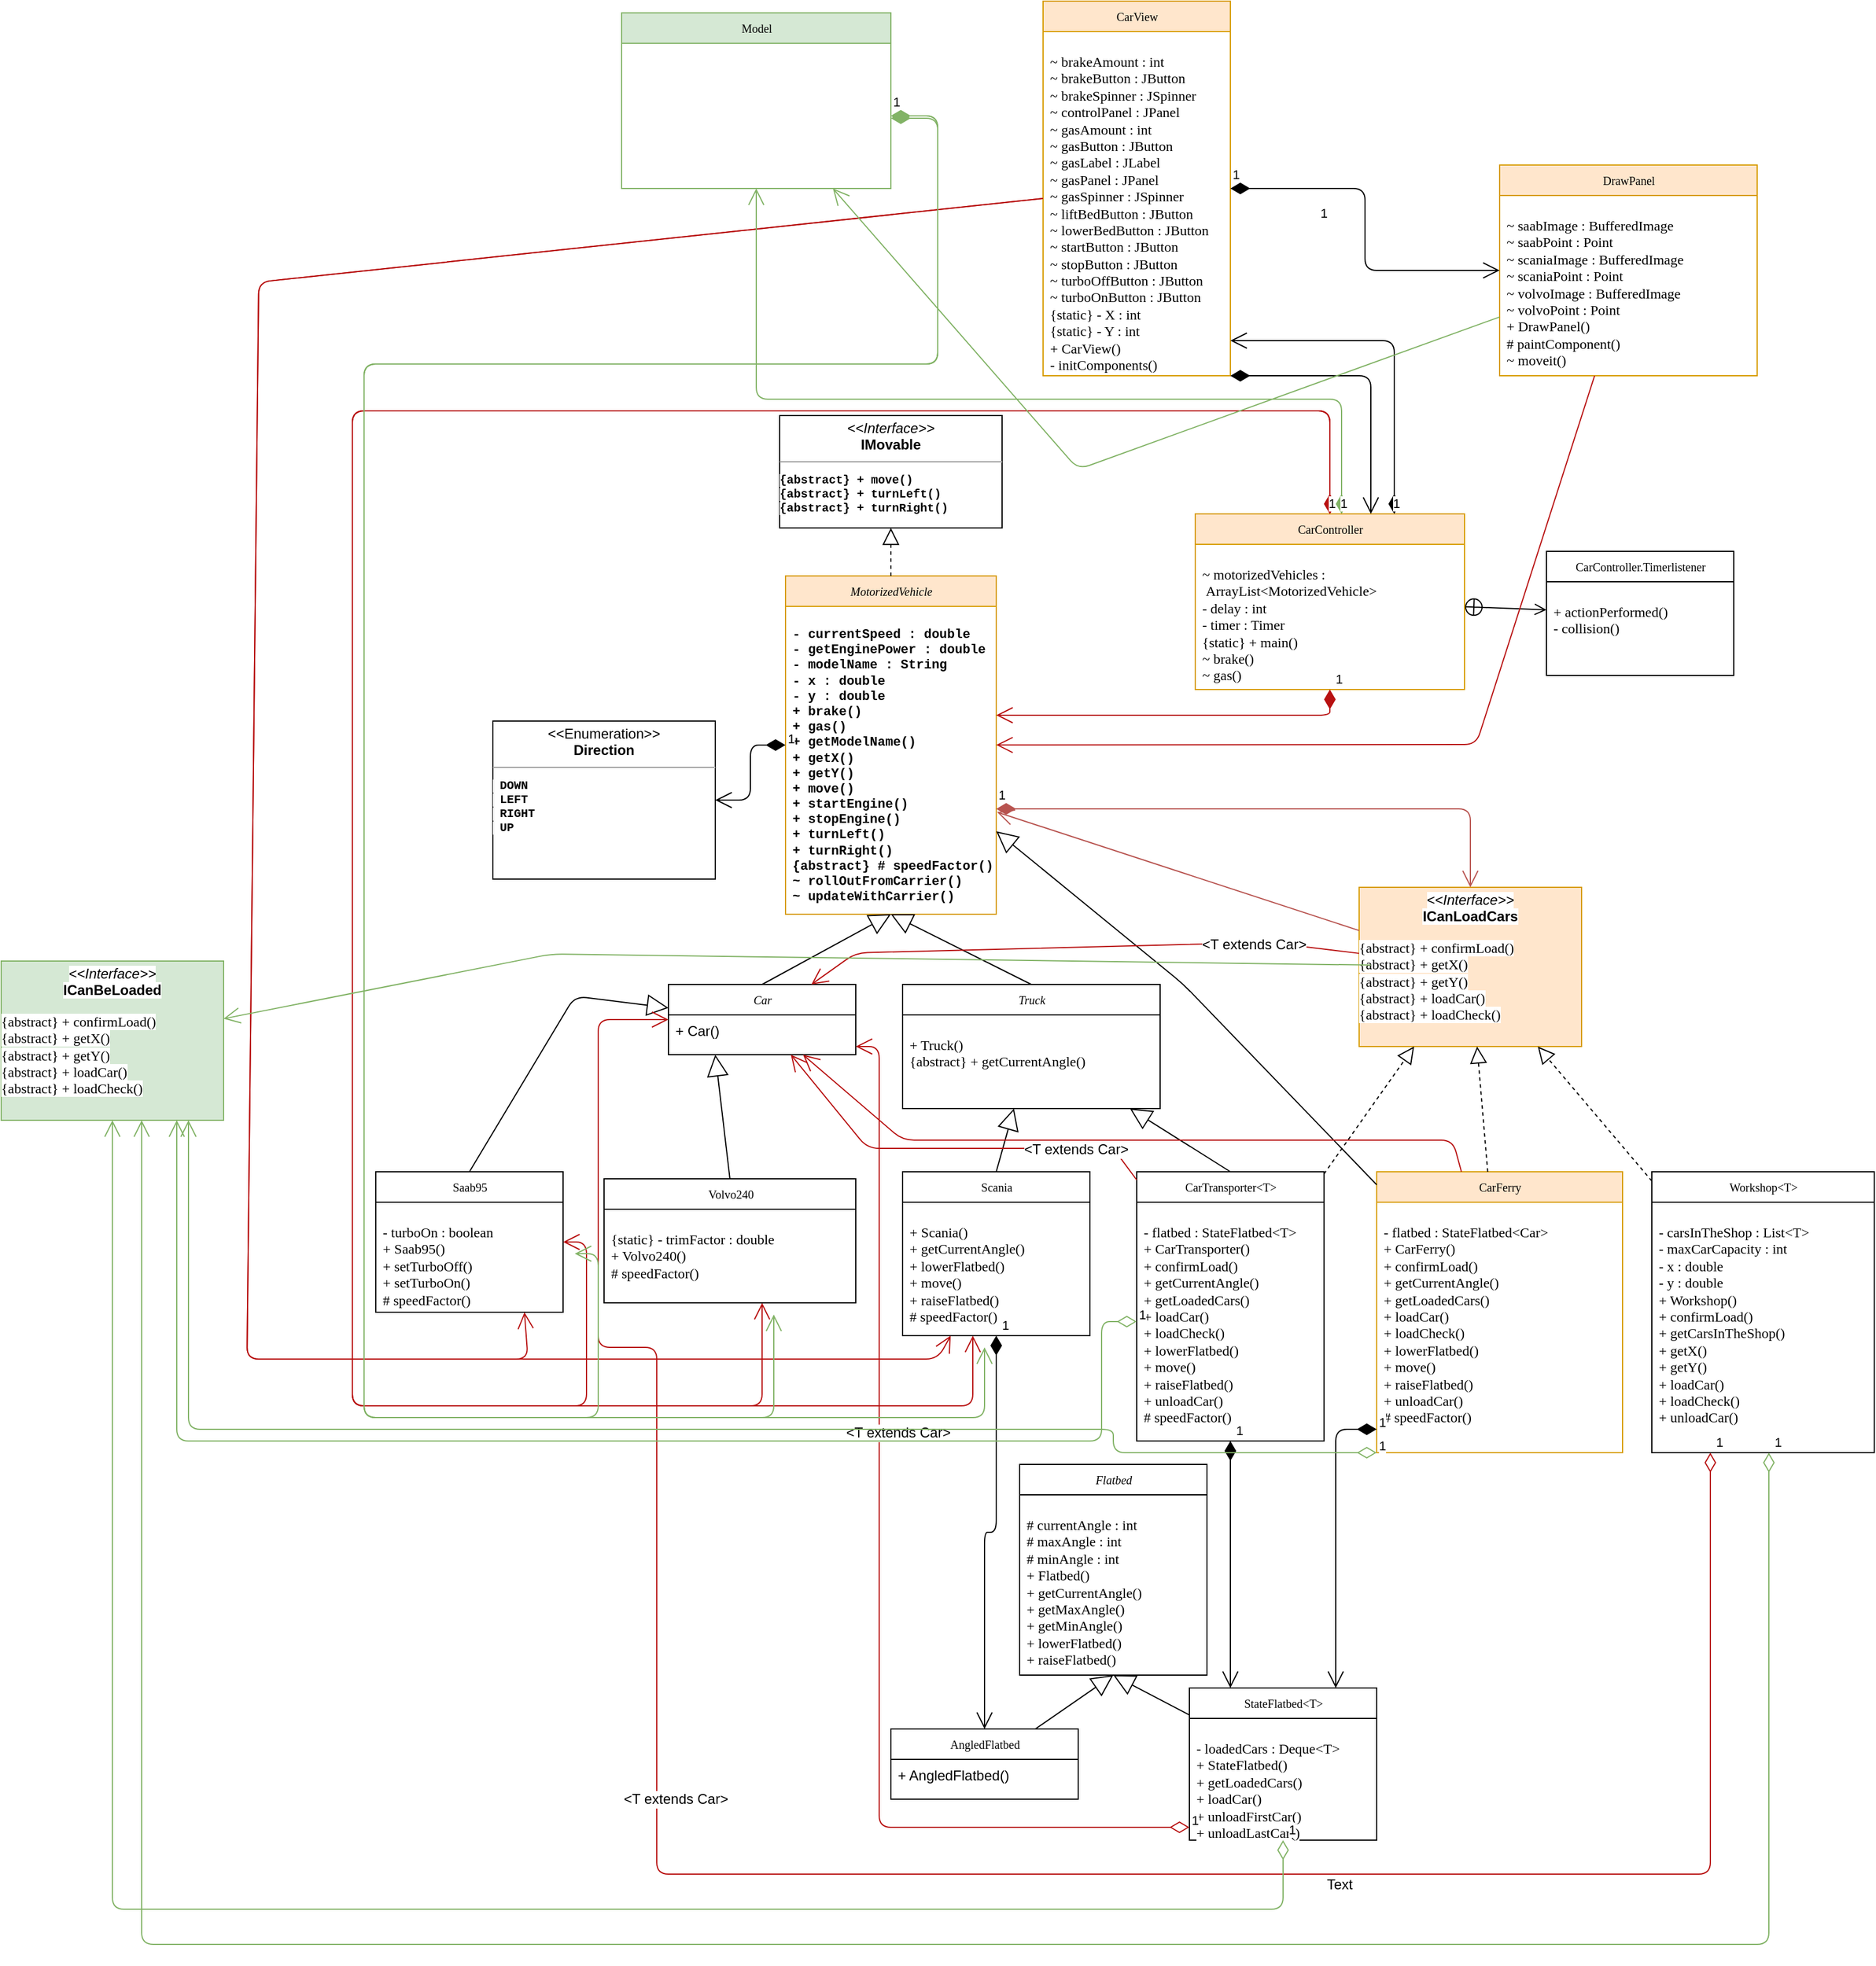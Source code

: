 <mxfile type="device" version="12.3.7" pages="1"><diagram id="c4acf3e9-155e-7222-9cf6-157b1a14988f" name="Page-1"><mxGraphModel grid="1" shadow="0" math="0" background="#ffffff" pageHeight="1100" pageWidth="850" pageScale="1" page="1" fold="1" arrows="1" connect="1" tooltips="1" guides="1" gridSize="10" dy="912" dx="3122"><root><mxCell id="0"/><mxCell id="1" parent="0"/><mxCell id="22l6sueiHiFFFNzTokqS-2" value="&lt;i&gt;MotorizedVehicle&lt;/i&gt;" parent="1" vertex="1" style="swimlane;html=1;fontStyle=0;childLayout=stackLayout;horizontal=1;startSize=26;fillColor=#ffe6cc;horizontalStack=0;resizeParent=1;resizeLast=0;collapsible=1;marginBottom=0;swimlaneFillColor=#ffffff;rounded=0;shadow=0;comic=0;labelBackgroundColor=none;strokeWidth=1;fontFamily=Verdana;fontSize=10;align=center;strokeColor=#d79b00;"><mxGeometry as="geometry" height="289" width="180" y="1101" x="-640"/></mxCell><mxCell id="22l6sueiHiFFFNzTokqS-3" value="&lt;pre style=&quot;font-family: &amp;quot;courier new&amp;quot;; font-size: 11px;&quot;&gt;&lt;b style=&quot;font-size: 11px;&quot;&gt;&lt;font style=&quot;font-size: 11px;&quot;&gt;&lt;span style=&quot;background-color: rgb(255, 255, 255); font-size: 11px;&quot;&gt;- currentSpeed : double&lt;br style=&quot;font-size: 11px;&quot;&gt;- getEnginePower : double&lt;br style=&quot;font-size: 11px;&quot;&gt;- modelName : String&lt;br style=&quot;font-size: 11px;&quot;&gt;- x : double&lt;br style=&quot;font-size: 11px;&quot;&gt;- y : double&lt;br style=&quot;font-size: 11px;&quot;&gt;+ brake()&lt;br style=&quot;font-size: 11px;&quot;&gt;+ gas()&lt;br style=&quot;font-size: 11px;&quot;&gt;+ getModelName()&lt;br style=&quot;font-size: 11px;&quot;&gt;+ getX()&lt;br style=&quot;font-size: 11px;&quot;&gt;+ getY()&lt;br style=&quot;font-size: 11px;&quot;&gt;+ move()&lt;br style=&quot;font-size: 11px;&quot;&gt;+ startEngine()&lt;br style=&quot;font-size: 11px;&quot;&gt;+ stopEngine()&lt;br style=&quot;font-size: 11px;&quot;&gt;+ turnLeft()&lt;br style=&quot;font-size: 11px;&quot;&gt;+ turnRight()&lt;br style=&quot;font-size: 11px;&quot;&gt;{abstract} # speedFactor()&lt;br style=&quot;font-size: 11px;&quot;&gt;~ rollOutFromCarrier()&lt;br style=&quot;font-size: 11px;&quot;&gt;~ updateWithCarrier()&lt;br style=&quot;font-size: 11px;&quot;&gt;&lt;br style=&quot;font-size: 11px;&quot;&gt;&lt;/span&gt;&lt;/font&gt;&lt;/b&gt;&lt;/pre&gt;" parent="22l6sueiHiFFFNzTokqS-2" vertex="1" style="text;html=1;strokeColor=none;fillColor=none;align=left;verticalAlign=top;spacingLeft=4;spacingRight=4;whiteSpace=wrap;overflow=hidden;rotatable=0;points=[[0,0.5],[1,0.5]];portConstraint=eastwest;fontSize=11;"><mxGeometry as="geometry" height="254" width="180" y="26"/></mxCell><mxCell id="22l6sueiHiFFFNzTokqS-12" value="&lt;p style=&quot;margin: 0px ; margin-top: 4px ; text-align: center&quot;&gt;&lt;span style=&quot;background-color: rgb(255 , 255 , 255)&quot;&gt;&lt;i&gt;&amp;lt;&amp;lt;Interface&amp;gt;&amp;gt;&lt;/i&gt;&lt;br&gt;&lt;b&gt;IMovable&lt;/b&gt;&lt;/span&gt;&lt;/p&gt;&lt;hr size=&quot;1&quot;&gt;&lt;pre style=&quot;font-family: &amp;#34;courier new&amp;#34; ; font-size: 10px&quot;&gt;&lt;b&gt;&lt;span style=&quot;background-color: rgb(255 , 255 , 255)&quot;&gt;{abstract} + move()&lt;br&gt;{abstract} + turnLeft()&lt;br&gt;{abstract} + turnRight()&lt;/span&gt;&lt;/b&gt;&lt;/pre&gt;" parent="1" vertex="1" style="verticalAlign=top;align=left;overflow=fill;fontSize=12;fontFamily=Helvetica;html=1;rounded=0;shadow=0;comic=0;labelBackgroundColor=none;strokeWidth=1"><mxGeometry as="geometry" height="96" width="190" y="964" x="-645"/></mxCell><mxCell id="22l6sueiHiFFFNzTokqS-14" value="Scania" parent="1" vertex="1" style="swimlane;html=1;fontStyle=0;childLayout=stackLayout;horizontal=1;startSize=26;fillColor=none;horizontalStack=0;resizeParent=1;resizeLast=0;collapsible=1;marginBottom=0;swimlaneFillColor=#ffffff;rounded=0;shadow=0;comic=0;labelBackgroundColor=none;strokeWidth=1;fontFamily=Verdana;fontSize=10;align=center;"><mxGeometry as="geometry" height="140" width="160" y="1610" x="-540"/></mxCell><mxCell id="22l6sueiHiFFFNzTokqS-15" value="&lt;pre style=&quot;font-family: &amp;#34;consolas&amp;#34;&quot;&gt;&lt;span style=&quot;background-color: rgb(255 , 255 , 255)&quot;&gt;+ Scania()&lt;br&gt;+ getCurrentAngle()&lt;br&gt;+ lowerFlatbed()&lt;br&gt;+ move()&lt;br&gt;+ raiseFlatbed()&lt;br&gt;# speedFactor()&lt;/span&gt;&lt;/pre&gt;" parent="22l6sueiHiFFFNzTokqS-14" vertex="1" style="text;html=1;strokeColor=none;fillColor=none;align=left;verticalAlign=top;spacingLeft=4;spacingRight=4;whiteSpace=wrap;overflow=hidden;rotatable=0;points=[[0,0.5],[1,0.5]];portConstraint=eastwest;"><mxGeometry as="geometry" height="114" width="160" y="26"/></mxCell><mxCell id="22l6sueiHiFFFNzTokqS-18" value="Saab95" parent="1" vertex="1" style="swimlane;html=1;fontStyle=0;childLayout=stackLayout;horizontal=1;startSize=26;fillColor=none;horizontalStack=0;resizeParent=1;resizeLast=0;collapsible=1;marginBottom=0;swimlaneFillColor=#ffffff;rounded=0;shadow=0;comic=0;labelBackgroundColor=none;strokeWidth=1;fontFamily=Verdana;fontSize=10;align=center;"><mxGeometry as="geometry" height="120" width="160" y="1610" x="-990"/></mxCell><mxCell id="22l6sueiHiFFFNzTokqS-19" value="&lt;pre style=&quot;font-family: &amp;#34;consolas&amp;#34;&quot;&gt;&lt;span style=&quot;background-color: rgb(255 , 255 , 255)&quot;&gt;- turboOn : boolean&lt;br&gt;+ Saab95()&lt;br&gt;+ setTurboOff()&lt;br&gt;+ setTurboOn()&lt;br&gt;# speedFactor()&lt;/span&gt;&lt;/pre&gt;" parent="22l6sueiHiFFFNzTokqS-18" vertex="1" style="text;html=1;strokeColor=none;fillColor=none;align=left;verticalAlign=top;spacingLeft=4;spacingRight=4;whiteSpace=wrap;overflow=hidden;rotatable=0;points=[[0,0.5],[1,0.5]];portConstraint=eastwest;"><mxGeometry as="geometry" height="94" width="160" y="26"/></mxCell><mxCell id="22l6sueiHiFFFNzTokqS-29" value="&lt;i&gt;Car&lt;/i&gt;" parent="1" vertex="1" style="swimlane;html=1;fontStyle=0;childLayout=stackLayout;horizontal=1;startSize=26;fillColor=none;horizontalStack=0;resizeParent=1;resizeLast=0;collapsible=1;marginBottom=0;swimlaneFillColor=#ffffff;rounded=0;shadow=0;comic=0;labelBackgroundColor=none;strokeWidth=1;fontFamily=Verdana;fontSize=10;align=center;"><mxGeometry as="geometry" height="60" width="160" y="1450" x="-740"/></mxCell><mxCell id="22l6sueiHiFFFNzTokqS-30" value="+ Car()" parent="22l6sueiHiFFFNzTokqS-29" vertex="1" style="text;html=1;strokeColor=none;fillColor=none;align=left;verticalAlign=top;spacingLeft=4;spacingRight=4;whiteSpace=wrap;overflow=hidden;rotatable=0;points=[[0,0.5],[1,0.5]];portConstraint=eastwest;"><mxGeometry as="geometry" height="22" width="160" y="26"/></mxCell><mxCell id="22l6sueiHiFFFNzTokqS-33" value="&lt;i&gt;Truck&lt;br&gt;&lt;/i&gt;" parent="1" vertex="1" style="swimlane;html=1;fontStyle=0;childLayout=stackLayout;horizontal=1;startSize=26;fillColor=none;horizontalStack=0;resizeParent=1;resizeLast=0;collapsible=1;marginBottom=0;swimlaneFillColor=#ffffff;rounded=0;shadow=0;comic=0;labelBackgroundColor=none;strokeWidth=1;fontFamily=Verdana;fontSize=10;align=center;"><mxGeometry as="geometry" height="106" width="220" y="1450" x="-540"/></mxCell><mxCell id="22l6sueiHiFFFNzTokqS-34" value="&lt;pre style=&quot;font-family: &amp;#34;consolas&amp;#34;&quot;&gt;&lt;span style=&quot;background-color: rgb(255 , 255 , 255)&quot;&gt;+ Truck()&lt;br&gt;{abstract} + getCurrentAngle()&lt;/span&gt;&lt;/pre&gt;" parent="22l6sueiHiFFFNzTokqS-33" vertex="1" style="text;html=1;strokeColor=none;fillColor=none;align=left;verticalAlign=top;spacingLeft=4;spacingRight=4;whiteSpace=wrap;overflow=hidden;rotatable=0;points=[[0,0.5],[1,0.5]];portConstraint=eastwest;"><mxGeometry as="geometry" height="64" width="220" y="26"/></mxCell><mxCell id="22l6sueiHiFFFNzTokqS-38" value="&lt;i&gt;Flatbed&lt;br&gt;&lt;/i&gt;" parent="1" vertex="1" style="swimlane;html=1;fontStyle=0;childLayout=stackLayout;horizontal=1;startSize=26;fillColor=none;horizontalStack=0;resizeParent=1;resizeLast=0;collapsible=1;marginBottom=0;swimlaneFillColor=#ffffff;rounded=0;shadow=0;comic=0;labelBackgroundColor=none;strokeWidth=1;fontFamily=Verdana;fontSize=10;align=center;"><mxGeometry as="geometry" height="180" width="160" y="1860" x="-440"/></mxCell><mxCell id="22l6sueiHiFFFNzTokqS-39" value="&lt;pre style=&quot;font-family: &amp;#34;consolas&amp;#34;&quot;&gt;&lt;span style=&quot;background-color: rgb(255 , 255 , 255)&quot;&gt;# currentAngle : int&lt;br&gt;# maxAngle : int&lt;br&gt;# minAngle : int&lt;br&gt;+ Flatbed()&lt;br&gt;+ getCurrentAngle()&lt;br&gt;+ getMaxAngle()&lt;br&gt;+ getMinAngle()&lt;br&gt;+ lowerFlatbed()&lt;br&gt;+ raiseFlatbed()&lt;/span&gt;&lt;/pre&gt;" parent="22l6sueiHiFFFNzTokqS-38" vertex="1" style="text;html=1;strokeColor=none;fillColor=none;align=left;verticalAlign=top;spacingLeft=4;spacingRight=4;whiteSpace=wrap;overflow=hidden;rotatable=0;points=[[0,0.5],[1,0.5]];portConstraint=eastwest;"><mxGeometry as="geometry" height="154" width="160" y="26"/></mxCell><mxCell id="22l6sueiHiFFFNzTokqS-42" value="StateFlatbed&amp;lt;T&amp;gt;" parent="1" vertex="1" style="swimlane;html=1;fontStyle=0;childLayout=stackLayout;horizontal=1;startSize=26;fillColor=none;horizontalStack=0;resizeParent=1;resizeLast=0;collapsible=1;marginBottom=0;swimlaneFillColor=#ffffff;rounded=0;shadow=0;comic=0;labelBackgroundColor=none;strokeWidth=1;fontFamily=Verdana;fontSize=10;align=center;"><mxGeometry as="geometry" height="130" width="160" y="2051" x="-295"/></mxCell><mxCell id="22l6sueiHiFFFNzTokqS-43" value="&lt;pre style=&quot;font-family: &amp;#34;consolas&amp;#34;&quot;&gt;&lt;span style=&quot;background-color: rgb(255 , 255 , 255)&quot;&gt;- loadedCars : Deque&amp;lt;T&amp;gt;&lt;br&gt;+ StateFlatbed()&lt;br&gt;+ getLoadedCars()&lt;br&gt;+ loadCar()&lt;br&gt;+ unloadFirstCar()&lt;br&gt;+ unloadLastCar()&lt;/span&gt;&lt;/pre&gt;" parent="22l6sueiHiFFFNzTokqS-42" vertex="1" style="text;html=1;strokeColor=none;fillColor=none;align=left;verticalAlign=top;spacingLeft=4;spacingRight=4;whiteSpace=wrap;overflow=hidden;rotatable=0;points=[[0,0.5],[1,0.5]];portConstraint=eastwest;"><mxGeometry as="geometry" height="104" width="160" y="26"/></mxCell><mxCell id="22l6sueiHiFFFNzTokqS-46" value="AngledFlatbed" parent="1" vertex="1" style="swimlane;html=1;fontStyle=0;childLayout=stackLayout;horizontal=1;startSize=26;fillColor=none;horizontalStack=0;resizeParent=1;resizeLast=0;collapsible=1;marginBottom=0;swimlaneFillColor=#ffffff;rounded=0;shadow=0;comic=0;labelBackgroundColor=none;strokeWidth=1;fontFamily=Verdana;fontSize=10;align=center;"><mxGeometry as="geometry" height="60" width="160" y="2086" x="-550"/></mxCell><mxCell id="22l6sueiHiFFFNzTokqS-47" value="+ AngledFlatbed()" parent="22l6sueiHiFFFNzTokqS-46" vertex="1" style="text;html=1;strokeColor=none;fillColor=none;align=left;verticalAlign=top;spacingLeft=4;spacingRight=4;whiteSpace=wrap;overflow=hidden;rotatable=0;points=[[0,0.5],[1,0.5]];portConstraint=eastwest;"><mxGeometry as="geometry" height="22" width="160" y="26"/></mxCell><mxCell id="22l6sueiHiFFFNzTokqS-50" value="&lt;p style=&quot;margin: 0px ; margin-top: 4px ; text-align: center&quot;&gt;&lt;span style=&quot;background-color: rgb(255 , 255 , 255)&quot;&gt;&lt;i&gt;&amp;lt;&amp;lt;Interface&amp;gt;&amp;gt;&lt;/i&gt;&lt;br&gt;&lt;b&gt;ICanLoadCars&lt;/b&gt;&lt;/span&gt;&lt;/p&gt;&lt;pre style=&quot;font-family: &amp;#34;consolas&amp;#34;&quot;&gt;&lt;span style=&quot;background-color: rgb(255 , 255 , 255)&quot;&gt;{abstract} + confirmLoad()&lt;br&gt;{abstract} + getX()&lt;br&gt;{abstract} + getY()&lt;br&gt;{abstract} + loadCar()&lt;br&gt;{abstract} + loadCheck()&lt;/span&gt;&lt;/pre&gt;" parent="1" vertex="1" style="verticalAlign=top;align=left;overflow=fill;fontSize=12;fontFamily=Helvetica;html=1;rounded=0;shadow=0;comic=0;labelBackgroundColor=none;strokeWidth=1;fillColor=#ffe6cc;strokeColor=#d79b00;"><mxGeometry as="geometry" height="136" width="190" y="1367" x="-150"/></mxCell><mxCell id="22l6sueiHiFFFNzTokqS-55" value="Workshop&amp;lt;T&amp;gt;" parent="1" vertex="1" style="swimlane;html=1;fontStyle=0;childLayout=stackLayout;horizontal=1;startSize=26;fillColor=none;horizontalStack=0;resizeParent=1;resizeLast=0;collapsible=1;marginBottom=0;swimlaneFillColor=#ffffff;rounded=0;shadow=0;comic=0;labelBackgroundColor=none;strokeWidth=1;fontFamily=Verdana;fontSize=10;align=center;"><mxGeometry as="geometry" height="240" width="190" y="1610" x="100"/></mxCell><mxCell id="22l6sueiHiFFFNzTokqS-56" value="&lt;pre style=&quot;font-family: &amp;#34;consolas&amp;#34;&quot;&gt;&lt;span style=&quot;background-color: rgb(255 , 255 , 255)&quot;&gt;- carsInTheShop : List&amp;lt;T&amp;gt;&lt;br&gt;- maxCarCapacity : int&lt;br&gt;- x : double&lt;br&gt;- y : double&lt;br&gt;+ Workshop()&lt;br&gt;+ confirmLoad()&lt;br&gt;+ getCarsInTheShop()&lt;br&gt;+ getX()&lt;br&gt;+ getY()&lt;br&gt;+ loadCar()&lt;br&gt;+ loadCheck()&lt;br&gt;+ unloadCar()&lt;/span&gt;&lt;/pre&gt;" parent="22l6sueiHiFFFNzTokqS-55" vertex="1" style="text;html=1;strokeColor=none;fillColor=none;align=left;verticalAlign=top;spacingLeft=4;spacingRight=4;whiteSpace=wrap;overflow=hidden;rotatable=0;points=[[0,0.5],[1,0.5]];portConstraint=eastwest;"><mxGeometry as="geometry" height="214" width="190" y="26"/></mxCell><mxCell id="22l6sueiHiFFFNzTokqS-59" value="" parent="1" style="endArrow=block;endSize=16;endFill=0;html=1;exitX=0.5;exitY=0;exitDx=0;exitDy=0;entryX=0.5;entryY=1;entryDx=0;entryDy=0;" edge="1" target="22l6sueiHiFFFNzTokqS-2" source="22l6sueiHiFFFNzTokqS-33"><mxGeometry as="geometry" width="160" relative="1"><mxPoint as="sourcePoint" y="1069.5" x="600"/><mxPoint as="targetPoint" y="1069.5" x="440"/></mxGeometry></mxCell><mxCell id="22l6sueiHiFFFNzTokqS-60" value="" parent="1" style="endArrow=block;endSize=16;endFill=0;html=1;exitX=0.5;exitY=0;exitDx=0;exitDy=0;entryX=0.5;entryY=1;entryDx=0;entryDy=0;" edge="1" target="22l6sueiHiFFFNzTokqS-2" source="22l6sueiHiFFFNzTokqS-29"><mxGeometry as="geometry" width="160" relative="1"><mxPoint as="sourcePoint" y="1110" x="290"/><mxPoint as="targetPoint" y="1064" x="395"/></mxGeometry></mxCell><mxCell id="22l6sueiHiFFFNzTokqS-61" value="" parent="1" style="endArrow=block;endSize=16;endFill=0;html=1;exitX=0.5;exitY=0;exitDx=0;exitDy=0;" edge="1" target="22l6sueiHiFFFNzTokqS-33" source="22l6sueiHiFFFNzTokqS-24"><mxGeometry as="geometry" width="160" relative="1"><mxPoint as="sourcePoint" y="1266" x="175"/><mxPoint as="targetPoint" y="1220" x="280"/></mxGeometry></mxCell><mxCell id="22l6sueiHiFFFNzTokqS-62" value="" parent="1" style="endArrow=block;endSize=16;endFill=0;html=1;exitX=0.5;exitY=0;exitDx=0;exitDy=0;" edge="1" target="22l6sueiHiFFFNzTokqS-33" source="22l6sueiHiFFFNzTokqS-14"><mxGeometry as="geometry" width="160" relative="1"><mxPoint as="sourcePoint" y="1290" x="110"/><mxPoint as="targetPoint" y="1216" x="290"/><Array as="points"/></mxGeometry></mxCell><mxCell id="22l6sueiHiFFFNzTokqS-63" value="" parent="1" style="endArrow=block;endSize=16;endFill=0;html=1;exitX=0.5;exitY=0;exitDx=0;exitDy=0;" edge="1" target="22l6sueiHiFFFNzTokqS-29" source="22l6sueiHiFFFNzTokqS-18"><mxGeometry as="geometry" width="160" relative="1"><mxPoint as="sourcePoint" y="1634" x="-840"/><mxPoint as="targetPoint" y="1570" x="-840"/><Array as="points"><mxPoint y="1460" x="-820"/></Array></mxGeometry></mxCell><mxCell id="22l6sueiHiFFFNzTokqS-64" value="" parent="1" style="endArrow=block;endSize=16;endFill=0;html=1;exitX=0.5;exitY=0;exitDx=0;exitDy=0;entryX=0.25;entryY=1;entryDx=0;entryDy=0;" edge="1" target="22l6sueiHiFFFNzTokqS-29" source="22l6sueiHiFFFNzTokqS-6"><mxGeometry as="geometry" width="160" relative="1"><mxPoint as="sourcePoint" y="1624" x="-800"/><mxPoint as="targetPoint" y="1550" x="-800"/></mxGeometry></mxCell><mxCell id="22l6sueiHiFFFNzTokqS-66" value="" parent="1" style="endArrow=block;endSize=16;endFill=0;html=1;entryX=0.5;entryY=1;entryDx=0;entryDy=0;" edge="1" target="22l6sueiHiFFFNzTokqS-38" source="22l6sueiHiFFFNzTokqS-46"><mxGeometry as="geometry" width="160" relative="1"><mxPoint as="sourcePoint" y="1374" x="-110"/><mxPoint as="targetPoint" y="1300" x="-200"/></mxGeometry></mxCell><mxCell id="JHe9qnljr61eEsj72Y4U-10" value="CarFerry" parent="1" vertex="1" style="swimlane;html=1;fontStyle=0;childLayout=stackLayout;horizontal=1;startSize=26;fillColor=#ffe6cc;horizontalStack=0;resizeParent=1;resizeLast=0;collapsible=1;marginBottom=0;swimlaneFillColor=#ffffff;rounded=0;shadow=0;comic=0;labelBackgroundColor=none;strokeWidth=1;fontFamily=Verdana;fontSize=10;align=center;strokeColor=#d79b00;"><mxGeometry as="geometry" height="240" width="210" y="1610" x="-135"/></mxCell><mxCell id="JHe9qnljr61eEsj72Y4U-11" value="&lt;pre style=&quot;font-family: &amp;#34;consolas&amp;#34;&quot;&gt;&lt;span style=&quot;background-color: rgb(255 , 255 , 255)&quot;&gt;- flatbed : StateFlatbed&amp;lt;Car&amp;gt;&lt;br&gt;+ CarFerry()&lt;br&gt;+ confirmLoad()&lt;br&gt;+ getCurrentAngle()&lt;br&gt;+ getLoadedCars()&lt;br&gt;+ loadCar()&lt;br&gt;+ loadCheck()&lt;br&gt;+ lowerFlatbed()&lt;br&gt;+ move()&lt;br&gt;+ raiseFlatbed()&lt;br&gt;+ unloadCar()&lt;br&gt;# speedFactor()&lt;/span&gt;&lt;/pre&gt;" parent="JHe9qnljr61eEsj72Y4U-10" vertex="1" style="text;html=1;strokeColor=none;fillColor=none;align=left;verticalAlign=top;spacingLeft=4;spacingRight=4;whiteSpace=wrap;overflow=hidden;rotatable=0;points=[[0,0.5],[1,0.5]];portConstraint=eastwest;"><mxGeometry as="geometry" height="214" width="210" y="26"/></mxCell><mxCell id="22l6sueiHiFFFNzTokqS-24" value="CarTransporter&amp;lt;T&amp;gt;" parent="1" vertex="1" style="swimlane;html=1;fontStyle=0;childLayout=stackLayout;horizontal=1;startSize=26;fillColor=none;horizontalStack=0;resizeParent=1;resizeLast=0;collapsible=1;marginBottom=0;swimlaneFillColor=#ffffff;rounded=0;shadow=0;comic=0;labelBackgroundColor=none;strokeWidth=1;fontFamily=Verdana;fontSize=10;align=center;"><mxGeometry as="geometry" height="230" width="160" y="1610" x="-340"/></mxCell><mxCell id="22l6sueiHiFFFNzTokqS-25" value="&lt;pre style=&quot;font-family: &amp;#34;consolas&amp;#34;&quot;&gt;&lt;span style=&quot;background-color: rgb(255 , 255 , 255)&quot;&gt;- flatbed : StateFlatbed&amp;lt;T&amp;gt;&lt;br&gt;+ CarTransporter()&lt;br&gt;+ confirmLoad()&lt;br&gt;+ getCurrentAngle()&lt;br&gt;+ getLoadedCars()&lt;br&gt;+ loadCar()&lt;br&gt;+ loadCheck()&lt;br&gt;+ lowerFlatbed()&lt;br&gt;+ move()&lt;br&gt;+ raiseFlatbed()&lt;br&gt;+ unloadCar()&lt;br&gt;# speedFactor()&lt;/span&gt;&lt;/pre&gt;" parent="22l6sueiHiFFFNzTokqS-24" vertex="1" style="text;html=1;strokeColor=none;fillColor=none;align=left;verticalAlign=top;spacingLeft=4;spacingRight=4;whiteSpace=wrap;overflow=hidden;rotatable=0;points=[[0,0.5],[1,0.5]];portConstraint=eastwest;"><mxGeometry as="geometry" height="204" width="160" y="26"/></mxCell><mxCell id="JHe9qnljr61eEsj72Y4U-16" value="" parent="1" style="endArrow=block;endSize=16;endFill=0;html=1;" edge="1" target="22l6sueiHiFFFNzTokqS-2" source="JHe9qnljr61eEsj72Y4U-10"><mxGeometry as="geometry" width="160" relative="1"><mxPoint as="sourcePoint" y="1063" x="130"/><mxPoint as="targetPoint" y="1017" x="235"/><Array as="points"><mxPoint y="1450" x="-300"/></Array></mxGeometry></mxCell><mxCell id="JHe9qnljr61eEsj72Y4U-19" value="1" parent="1" style="endArrow=open;html=1;endSize=12;startArrow=diamondThin;startSize=14;startFill=1;edgeStyle=orthogonalEdgeStyle;align=left;verticalAlign=bottom;" edge="1" target="22l6sueiHiFFFNzTokqS-42" source="22l6sueiHiFFFNzTokqS-24"><mxGeometry as="geometry" y="3" x="-1" relative="1"><mxPoint as="sourcePoint" y="1640" x="-210"/><mxPoint as="targetPoint" y="1640" x="-50"/><Array as="points"><mxPoint y="1770" x="-220"/><mxPoint y="1770" x="-220"/></Array></mxGeometry></mxCell><mxCell id="JHe9qnljr61eEsj72Y4U-20" value="1" parent="1" style="endArrow=open;html=1;endSize=12;startArrow=diamondThin;startSize=14;startFill=1;edgeStyle=orthogonalEdgeStyle;align=left;verticalAlign=bottom;" edge="1" target="22l6sueiHiFFFNzTokqS-42" source="JHe9qnljr61eEsj72Y4U-10"><mxGeometry as="geometry" y="3" x="-1" relative="1"><mxPoint as="sourcePoint" y="1343" x="30"/><mxPoint as="targetPoint" y="1423" x="-190"/><Array as="points"><mxPoint y="1830" x="-80"/><mxPoint y="1830" x="-170"/></Array></mxGeometry></mxCell><mxCell id="JHe9qnljr61eEsj72Y4U-22" value="1" parent="1" style="endArrow=open;html=1;endSize=12;startArrow=diamondThin;startSize=14;startFill=1;edgeStyle=orthogonalEdgeStyle;align=left;verticalAlign=bottom;" edge="1" target="22l6sueiHiFFFNzTokqS-46" source="22l6sueiHiFFFNzTokqS-14"><mxGeometry as="geometry" y="3" x="-1" relative="1"><mxPoint as="sourcePoint" y="1480" x="30"/><mxPoint as="targetPoint" y="1560" x="-190"/></mxGeometry></mxCell><mxCell id="JHe9qnljr61eEsj72Y4U-23" value="" parent="1" style="endArrow=block;endSize=16;endFill=0;html=1;entryX=0.5;entryY=1;entryDx=0;entryDy=0;" edge="1" target="22l6sueiHiFFFNzTokqS-38" source="22l6sueiHiFFFNzTokqS-42"><mxGeometry as="geometry" width="160" relative="1"><mxPoint as="sourcePoint" y="1420" x="-460"/><mxPoint as="targetPoint" y="1340" x="-550"/></mxGeometry></mxCell><mxCell id="Su4_n0dDBhSsGX5XP4w--8" value="&lt;p style=&quot;margin: 0px ; margin-top: 4px ; text-align: center&quot;&gt;&amp;lt;&amp;lt;Enumeration&amp;gt;&amp;gt;&lt;br&gt;&lt;b&gt;Direction&lt;/b&gt;&lt;/p&gt;&lt;hr size=&quot;1&quot;&gt;&lt;pre style=&quot;font-family: &amp;#34;courier new&amp;#34; ; font-size: 10px&quot;&gt;&lt;span style=&quot;background-color: rgb(255 , 255 , 255)&quot;&gt; &lt;b&gt;DOWN&lt;br&gt; LEFT&lt;br&gt; RIGHT&lt;br&gt; UP&lt;/b&gt;&lt;/span&gt;&lt;/pre&gt;" parent="1" vertex="1" style="verticalAlign=top;align=left;overflow=fill;fontSize=12;fontFamily=Helvetica;html=1;rounded=0;shadow=0;comic=0;labelBackgroundColor=none;strokeWidth=1"><mxGeometry as="geometry" height="135" width="190" y="1225" x="-890"/></mxCell><mxCell id="Su4_n0dDBhSsGX5XP4w--9" value="1" parent="1" style="endArrow=open;html=1;endSize=12;startArrow=diamondThin;startSize=14;startFill=1;edgeStyle=orthogonalEdgeStyle;align=left;verticalAlign=bottom;" edge="1" target="Su4_n0dDBhSsGX5XP4w--8" source="22l6sueiHiFFFNzTokqS-2"><mxGeometry as="geometry" y="3" x="-1" relative="1"><mxPoint as="sourcePoint" y="1960" x="-450"/><mxPoint as="targetPoint" y="1726" x="-450"/></mxGeometry></mxCell><mxCell id="Su4_n0dDBhSsGX5XP4w--11" value="1" parent="1" style="endArrow=open;html=1;endSize=12;startArrow=diamondThin;startSize=14;startFill=1;edgeStyle=orthogonalEdgeStyle;align=left;verticalAlign=bottom;fillColor=#f8cecc;strokeColor=#b85450;" edge="1" target="22l6sueiHiFFFNzTokqS-50" source="22l6sueiHiFFFNzTokqS-2"><mxGeometry as="geometry" y="3" x="-1" relative="1"><mxPoint as="sourcePoint" y="1303" x="-630"/><mxPoint as="targetPoint" y="1303" x="-690"/><Array as="points"><mxPoint y="1300" x="-55"/></Array></mxGeometry></mxCell><mxCell id="Su4_n0dDBhSsGX5XP4w--12" value="CarController" parent="1" vertex="1" style="swimlane;html=1;fontStyle=0;childLayout=stackLayout;horizontal=1;startSize=26;fillColor=#ffe6cc;horizontalStack=0;resizeParent=1;resizeLast=0;collapsible=1;marginBottom=0;swimlaneFillColor=#ffffff;rounded=0;shadow=0;comic=0;labelBackgroundColor=none;strokeWidth=1;fontFamily=Verdana;fontSize=10;align=center;strokeColor=#d79b00;"><mxGeometry as="geometry" height="150" width="230" y="1048" x="-290"/></mxCell><mxCell id="Su4_n0dDBhSsGX5XP4w--13" value="&lt;pre style=&quot;font-family: &amp;#34;consolas&amp;#34;&quot;&gt;&lt;span style=&quot;background-color: rgb(255 , 255 , 255)&quot;&gt;~ motorizedVehicles :&lt;br&gt;&amp;nbsp;ArrayList&amp;lt;MotorizedVehicle&amp;gt;&lt;br&gt;- delay : int&lt;br&gt;- timer : Timer&lt;br&gt;{static} + main()&lt;br&gt;~ brake()&lt;br&gt;~ gas()&lt;/span&gt;&lt;/pre&gt;" parent="Su4_n0dDBhSsGX5XP4w--12" vertex="1" style="text;html=1;strokeColor=none;fillColor=none;align=left;verticalAlign=top;spacingLeft=4;spacingRight=4;whiteSpace=wrap;overflow=hidden;rotatable=0;points=[[0,0.5],[1,0.5]];portConstraint=eastwest;"><mxGeometry as="geometry" height="124" width="230" y="26"/></mxCell><mxCell id="Su4_n0dDBhSsGX5XP4w--16" value="&lt;div&gt;DrawPanel&lt;/div&gt;" parent="1" vertex="1" style="swimlane;html=1;fontStyle=0;childLayout=stackLayout;horizontal=1;startSize=26;fillColor=#ffe6cc;horizontalStack=0;resizeParent=1;resizeLast=0;collapsible=1;marginBottom=0;swimlaneFillColor=#ffffff;rounded=0;shadow=0;comic=0;labelBackgroundColor=none;strokeWidth=1;fontFamily=Verdana;fontSize=10;align=center;strokeColor=#d79b00;"><mxGeometry as="geometry" height="180" width="220" y="750" x="-30"/></mxCell><mxCell id="Su4_n0dDBhSsGX5XP4w--17" value="&lt;pre style=&quot;font-family: &amp;#34;consolas&amp;#34;&quot;&gt;&lt;span style=&quot;background-color: rgb(255 , 255 , 255)&quot;&gt;~ saabImage : BufferedImage&lt;br&gt;~ saabPoint : Point&lt;br&gt;~ scaniaImage : BufferedImage&lt;br&gt;~ scaniaPoint : Point&lt;br&gt;~ volvoImage : BufferedImage&lt;br&gt;~ volvoPoint : Point&lt;br&gt;+ DrawPanel()&lt;br&gt;# paintComponent()&lt;br&gt;~ moveit()&lt;/span&gt;&lt;/pre&gt;" parent="Su4_n0dDBhSsGX5XP4w--16" vertex="1" style="text;html=1;strokeColor=none;fillColor=none;align=left;verticalAlign=top;spacingLeft=4;spacingRight=4;whiteSpace=wrap;overflow=hidden;rotatable=0;points=[[0,0.5],[1,0.5]];portConstraint=eastwest;"><mxGeometry as="geometry" height="154" width="220" y="26"/></mxCell><mxCell id="Su4_n0dDBhSsGX5XP4w--20" value="CarView" parent="1" vertex="1" style="swimlane;html=1;fontStyle=0;childLayout=stackLayout;horizontal=1;startSize=26;fillColor=#ffe6cc;horizontalStack=0;resizeParent=1;resizeLast=0;collapsible=1;marginBottom=0;swimlaneFillColor=#ffffff;rounded=0;shadow=0;comic=0;labelBackgroundColor=none;strokeWidth=1;fontFamily=Verdana;fontSize=10;align=center;strokeColor=#d79b00;"><mxGeometry as="geometry" height="320" width="160" y="610" x="-420"/></mxCell><mxCell id="Su4_n0dDBhSsGX5XP4w--21" value="&lt;pre style=&quot;font-family: &amp;#34;consolas&amp;#34;&quot;&gt;&lt;span style=&quot;background-color: rgb(255 , 255 , 255)&quot;&gt;~ brakeAmount : int&lt;br&gt;~ brakeButton : JButton&lt;br&gt;~ brakeSpinner : JSpinner&lt;br&gt;~ controlPanel : JPanel&lt;br&gt;~ gasAmount : int&lt;br&gt;~ gasButton : JButton&lt;br&gt;~ gasLabel : JLabel&lt;br&gt;~ gasPanel : JPanel&lt;br&gt;~ gasSpinner : JSpinner&lt;br&gt;~ liftBedButton : JButton&lt;br&gt;~ lowerBedButton : JButton&lt;br&gt;~ startButton : JButton&lt;br&gt;~ stopButton : JButton&lt;br&gt;~ turboOffButton : JButton&lt;br&gt;~ turboOnButton : JButton&lt;br&gt;{static} - X : int&lt;br&gt;{static} - Y : int&lt;br&gt;+ CarView()&lt;br&gt;- initComponents()&lt;/span&gt;&lt;/pre&gt;" parent="Su4_n0dDBhSsGX5XP4w--20" vertex="1" style="text;html=1;strokeColor=none;fillColor=none;align=left;verticalAlign=top;spacingLeft=4;spacingRight=4;whiteSpace=wrap;overflow=hidden;rotatable=0;points=[[0,0.5],[1,0.5]];portConstraint=eastwest;"><mxGeometry as="geometry" height="294" width="160" y="26"/></mxCell><mxCell id="Su4_n0dDBhSsGX5XP4w--25" value="CarController.Timerlistener" parent="1" vertex="1" style="swimlane;html=1;fontStyle=0;childLayout=stackLayout;horizontal=1;startSize=26;fillColor=none;horizontalStack=0;resizeParent=1;resizeLast=0;collapsible=1;marginBottom=0;swimlaneFillColor=#ffffff;rounded=0;shadow=0;comic=0;labelBackgroundColor=none;strokeWidth=1;fontFamily=Verdana;fontSize=10;align=center;"><mxGeometry as="geometry" height="106" width="160" y="1080" x="10"/></mxCell><mxCell id="Su4_n0dDBhSsGX5XP4w--26" value="&lt;pre style=&quot;font-family: &amp;#34;consolas&amp;#34;&quot;&gt;&lt;span style=&quot;background-color: rgb(255 , 255 , 255)&quot;&gt;+ actionPerformed()&lt;br&gt;- collision()&lt;/span&gt;&lt;/pre&gt;" parent="Su4_n0dDBhSsGX5XP4w--25" vertex="1" style="text;html=1;strokeColor=none;fillColor=none;align=left;verticalAlign=top;spacingLeft=4;spacingRight=4;whiteSpace=wrap;overflow=hidden;rotatable=0;points=[[0,0.5],[1,0.5]];portConstraint=eastwest;"><mxGeometry as="geometry" height="54" width="160" y="26"/></mxCell><mxCell id="Su4_n0dDBhSsGX5XP4w--29" value="" parent="1" style="endArrow=block;dashed=1;endFill=0;endSize=12;html=1;" edge="1" target="22l6sueiHiFFFNzTokqS-50" source="22l6sueiHiFFFNzTokqS-24"><mxGeometry as="geometry" width="160" relative="1"><mxPoint as="sourcePoint" y="1430" x="-340"/><mxPoint as="targetPoint" y="1430" x="-180"/></mxGeometry></mxCell><mxCell id="Su4_n0dDBhSsGX5XP4w--30" value="" parent="1" style="endArrow=block;dashed=1;endFill=0;endSize=12;html=1;" edge="1" target="22l6sueiHiFFFNzTokqS-50" source="JHe9qnljr61eEsj72Y4U-10"><mxGeometry as="geometry" width="160" relative="1"><mxPoint as="sourcePoint" y="1620" x="-202.346"/><mxPoint as="targetPoint" y="1513" x="-106.14"/></mxGeometry></mxCell><mxCell id="Su4_n0dDBhSsGX5XP4w--31" value="" parent="1" style="endArrow=block;dashed=1;endFill=0;endSize=12;html=1;" edge="1" target="22l6sueiHiFFFNzTokqS-50" source="22l6sueiHiFFFNzTokqS-55"><mxGeometry as="geometry" width="160" relative="1"><mxPoint as="sourcePoint" y="1620" x="-45"/><mxPoint as="targetPoint" y="1513" x="-45"/></mxGeometry></mxCell><mxCell id="Su4_n0dDBhSsGX5XP4w--32" value="" parent="1" style="endArrow=block;dashed=1;endFill=0;endSize=12;html=1;" edge="1" target="22l6sueiHiFFFNzTokqS-12" source="22l6sueiHiFFFNzTokqS-2"><mxGeometry as="geometry" width="160" relative="1"><mxPoint as="sourcePoint" y="1210" x="-460"/><mxPoint as="targetPoint" y="1200" x="-291.342"/></mxGeometry></mxCell><mxCell id="Su4_n0dDBhSsGX5XP4w--37" value="" parent="1" style="endArrow=open;endFill=1;endSize=12;html=1;strokeColor=#B81111;" edge="1" target="22l6sueiHiFFFNzTokqS-29" source="22l6sueiHiFFFNzTokqS-24"><mxGeometry as="geometry" width="160" relative="1"><mxPoint as="sourcePoint" y="2080" x="-920"/><mxPoint as="targetPoint" y="2080" x="-760"/><Array as="points"><mxPoint y="1590" x="-360"/><mxPoint y="1590" x="-570"/></Array></mxGeometry></mxCell><mxCell id="Su4_n0dDBhSsGX5XP4w--40" value="&amp;lt;T extends Car&amp;gt;" parent="Su4_n0dDBhSsGX5XP4w--37" vertex="1" style="text;html=1;align=center;verticalAlign=middle;resizable=0;points=[];;labelBackgroundColor=#ffffff;" connectable="0"><mxGeometry as="geometry" y="1" x="-0.619" relative="1"><mxPoint as="offset"/></mxGeometry></mxCell><mxCell id="Su4_n0dDBhSsGX5XP4w--38" value="1" parent="1" style="endArrow=open;html=1;endSize=12;startArrow=diamondThin;startSize=14;startFill=0;edgeStyle=orthogonalEdgeStyle;align=left;verticalAlign=bottom;strokeColor=#B81111;" edge="1" target="22l6sueiHiFFFNzTokqS-29" source="22l6sueiHiFFFNzTokqS-42"><mxGeometry as="geometry" y="3" x="-1" relative="1"><mxPoint as="sourcePoint" y="2160" x="-760"/><mxPoint as="targetPoint" y="2160" x="-920"/><Array as="points"><mxPoint y="2170" x="-220"/><mxPoint y="2170" x="-560"/><mxPoint y="1503" x="-560"/></Array></mxGeometry></mxCell><mxCell id="Su4_n0dDBhSsGX5XP4w--39" value="&amp;lt;T extends Car&amp;gt;" parent="Su4_n0dDBhSsGX5XP4w--38" vertex="1" style="text;html=1;align=center;verticalAlign=middle;resizable=0;points=[];;labelBackgroundColor=#ffffff;" connectable="0"><mxGeometry as="geometry" y="3" x="0.258" relative="1"><mxPoint as="offset" y="-3" x="19"/></mxGeometry></mxCell><mxCell id="Su4_n0dDBhSsGX5XP4w--41" value="" parent="1" style="endArrow=open;endFill=1;endSize=12;html=1;strokeColor=#B81111;" edge="1" target="22l6sueiHiFFFNzTokqS-29" source="JHe9qnljr61eEsj72Y4U-10"><mxGeometry as="geometry" width="160" relative="1"><mxPoint as="sourcePoint" y="1583" x="-180.103"/><mxPoint as="targetPoint" y="1529" x="-452.672"/><Array as="points"><mxPoint y="1583" x="-70"/><mxPoint y="1583" x="-540"/></Array></mxGeometry></mxCell><mxCell id="Su4_n0dDBhSsGX5XP4w--46" value="" parent="1" style="endArrow=open;endFill=1;endSize=12;html=1;entryX=1.004;entryY=0.692;entryDx=0;entryDy=0;entryPerimeter=0;fillColor=#f8cecc;strokeColor=#b85450;" edge="1" target="22l6sueiHiFFFNzTokqS-3" source="22l6sueiHiFFFNzTokqS-50"><mxGeometry as="geometry" width="160" relative="1"><mxPoint as="sourcePoint" y="1490" x="-320"/><mxPoint as="targetPoint" y="1490" x="-160"/></mxGeometry></mxCell><mxCell id="Su4_n0dDBhSsGX5XP4w--47" value="" parent="1" style="endArrow=open;endFill=1;endSize=12;html=1;strokeColor=#B81111;" edge="1" target="22l6sueiHiFFFNzTokqS-29" source="22l6sueiHiFFFNzTokqS-50"><mxGeometry as="geometry" width="160" relative="1"><mxPoint as="sourcePoint" y="1434" x="-200.103"/><mxPoint as="targetPoint" y="1380" x="-472.672"/><Array as="points"><mxPoint y="1414" x="-227.5"/><mxPoint y="1423" x="-580"/></Array></mxGeometry></mxCell><mxCell id="Su4_n0dDBhSsGX5XP4w--48" value="&amp;lt;T extends Car&amp;gt;" parent="Su4_n0dDBhSsGX5XP4w--47" vertex="1" style="text;html=1;align=center;verticalAlign=middle;resizable=0;points=[];;labelBackgroundColor=#ffffff;" connectable="0"><mxGeometry as="geometry" y="1" x="-0.619" relative="1"><mxPoint as="offset"/></mxGeometry></mxCell><mxCell id="Su4_n0dDBhSsGX5XP4w--49" value="1" parent="1" style="endArrow=open;html=1;endSize=12;startArrow=diamondThin;startSize=14;startFill=1;edgeStyle=orthogonalEdgeStyle;align=left;verticalAlign=bottom;" edge="1" target="Su4_n0dDBhSsGX5XP4w--20" source="Su4_n0dDBhSsGX5XP4w--12"><mxGeometry as="geometry" y="3" x="-1" relative="1"><mxPoint as="sourcePoint" y="1030" x="-280"/><mxPoint as="targetPoint" y="1030" x="-120"/><Array as="points"><mxPoint y="900" x="-120"/></Array></mxGeometry></mxCell><mxCell id="Su4_n0dDBhSsGX5XP4w--50" value="1" parent="1" style="endArrow=open;html=1;endSize=12;startArrow=diamondThin;startSize=14;startFill=1;edgeStyle=orthogonalEdgeStyle;align=left;verticalAlign=bottom;fillColor=#f8cecc;strokeColor=#B81111;" edge="1" target="22l6sueiHiFFFNzTokqS-2" source="Su4_n0dDBhSsGX5XP4w--12"><mxGeometry as="geometry" y="3" x="-1" relative="1"><mxPoint as="sourcePoint" y="976" x="-290"/><mxPoint as="targetPoint" y="1020" x="-170"/><Array as="points"><mxPoint y="1220" x="-175"/></Array></mxGeometry></mxCell><mxCell id="Su4_n0dDBhSsGX5XP4w--52" value="1" parent="1" style="endArrow=open;html=1;endSize=12;startArrow=diamondThin;startSize=14;startFill=1;edgeStyle=orthogonalEdgeStyle;align=left;verticalAlign=bottom;strokeColor=#B81111;" edge="1" target="22l6sueiHiFFFNzTokqS-6" source="Su4_n0dDBhSsGX5XP4w--12"><mxGeometry as="geometry" y="3" x="-1" relative="1"><mxPoint as="sourcePoint" y="1090" x="-150"/><mxPoint as="targetPoint" y="1726" x="-830"/><Array as="points"><mxPoint y="960" x="-175"/><mxPoint y="960" x="-1010"/><mxPoint y="1810" x="-1010"/><mxPoint y="1810" x="-660"/></Array></mxGeometry></mxCell><mxCell id="Su4_n0dDBhSsGX5XP4w--53" value="1" parent="1" style="endArrow=open;html=1;endSize=12;startArrow=diamondThin;startSize=14;startFill=1;edgeStyle=orthogonalEdgeStyle;align=left;verticalAlign=bottom;strokeColor=#B81111;" edge="1" target="22l6sueiHiFFFNzTokqS-14" source="Su4_n0dDBhSsGX5XP4w--12"><mxGeometry as="geometry" y="3" x="-1" relative="1"><mxPoint as="sourcePoint" y="843" x="-250"/><mxPoint as="targetPoint" y="1726" x="-650"/><Array as="points"><mxPoint y="960" x="-175"/><mxPoint y="960" x="-1010"/><mxPoint y="1810" x="-1010"/><mxPoint y="1810" x="-480"/></Array></mxGeometry></mxCell><mxCell id="Su4_n0dDBhSsGX5XP4w--54" value="" parent="1" style="endArrow=open;startArrow=circlePlus;endFill=0;startFill=0;endSize=8;html=1;" edge="1" target="Su4_n0dDBhSsGX5XP4w--25" source="Su4_n0dDBhSsGX5XP4w--12"><mxGeometry as="geometry" width="160" relative="1"><mxPoint as="sourcePoint" y="1480" x="90"/><mxPoint as="targetPoint" y="720" x="-60"/></mxGeometry></mxCell><mxCell id="Su4_n0dDBhSsGX5XP4w--55" value="1" parent="1" style="endArrow=open;html=1;endSize=12;startArrow=diamondThin;startSize=14;startFill=1;edgeStyle=orthogonalEdgeStyle;align=left;verticalAlign=bottom;strokeColor=#B81111;" edge="1" target="22l6sueiHiFFFNzTokqS-18" source="Su4_n0dDBhSsGX5XP4w--12"><mxGeometry as="geometry" y="3" x="-1" relative="1"><mxPoint as="sourcePoint" y="1058" x="-170"/><mxPoint as="targetPoint" y="1694" x="-650"/><Array as="points"><mxPoint y="960" x="-175"/><mxPoint y="960" x="-1010"/><mxPoint y="1810" x="-1010"/><mxPoint y="1810" x="-810"/><mxPoint y="1670" x="-810"/></Array></mxGeometry></mxCell><mxCell id="Su4_n0dDBhSsGX5XP4w--57" value="1" parent="1" style="endArrow=open;html=1;endSize=12;startArrow=diamondThin;startSize=14;startFill=1;edgeStyle=orthogonalEdgeStyle;align=left;verticalAlign=bottom;" edge="1" source="Su4_n0dDBhSsGX5XP4w--20"><mxGeometry as="geometry" y="130" x="-0.376" relative="1"><mxPoint as="sourcePoint" y="896" x="-350"/><mxPoint as="targetPoint" y="1048" x="-140"/><Array as="points"><mxPoint y="930" x="-140"/></Array><mxPoint as="offset"/></mxGeometry></mxCell><mxCell id="Su4_n0dDBhSsGX5XP4w--58" value="" parent="1" style="endArrow=open;endFill=1;endSize=12;html=1;strokeColor=#B81111;" edge="1" source="Su4_n0dDBhSsGX5XP4w--20"><mxGeometry as="geometry" width="160" relative="1"><mxPoint as="sourcePoint" y="840" x="-600"/><mxPoint as="targetPoint" y="1730" x="-863"/><Array as="points"><mxPoint y="850" x="-1090"/><mxPoint y="1770" x="-1100"/><mxPoint y="1770" x="-860"/></Array></mxGeometry></mxCell><mxCell id="Su4_n0dDBhSsGX5XP4w--60" value="" parent="1" style="endArrow=open;endFill=1;endSize=12;html=1;strokeColor=#B81111;" edge="1" target="22l6sueiHiFFFNzTokqS-14" source="Su4_n0dDBhSsGX5XP4w--20"><mxGeometry as="geometry" width="160" relative="1"><mxPoint as="sourcePoint" y="853.737" x="-400"/><mxPoint as="targetPoint" y="1716" x="-510"/><Array as="points"><mxPoint y="850" x="-1090"/><mxPoint y="1770" x="-1100"/><mxPoint y="1770" x="-950"/><mxPoint y="1770" x="-510"/></Array></mxGeometry></mxCell><mxCell id="Su4_n0dDBhSsGX5XP4w--61" value="1" parent="1" style="endArrow=open;html=1;endSize=12;startArrow=diamondThin;startSize=14;startFill=1;edgeStyle=orthogonalEdgeStyle;align=left;verticalAlign=bottom;" edge="1" target="Su4_n0dDBhSsGX5XP4w--16" source="Su4_n0dDBhSsGX5XP4w--20"><mxGeometry as="geometry" y="3" x="-1" relative="1"><mxPoint as="sourcePoint" y="1006" x="-220"/><mxPoint as="targetPoint" y="1006" x="-60"/></mxGeometry></mxCell><mxCell id="Su4_n0dDBhSsGX5XP4w--63" value="" parent="1" style="endArrow=open;endFill=1;endSize=12;html=1;strokeColor=#B81111;" edge="1" target="22l6sueiHiFFFNzTokqS-2" source="Su4_n0dDBhSsGX5XP4w--16"><mxGeometry as="geometry" width="160" relative="1"><mxPoint as="sourcePoint" y="810" x="-650"/><mxPoint as="targetPoint" y="810" x="-490"/><Array as="points"><mxPoint y="1245" x="-50"/></Array></mxGeometry></mxCell><mxCell id="22l6sueiHiFFFNzTokqS-6" value="Volvo240" parent="1" vertex="1" style="swimlane;html=1;fontStyle=0;childLayout=stackLayout;horizontal=1;startSize=26;fillColor=none;horizontalStack=0;resizeParent=1;resizeLast=0;collapsible=1;marginBottom=0;swimlaneFillColor=#ffffff;rounded=0;shadow=0;comic=0;labelBackgroundColor=none;strokeWidth=1;fontFamily=Verdana;fontSize=10;align=center;"><mxGeometry as="geometry" height="106" width="215" y="1616" x="-795"/></mxCell><mxCell id="22l6sueiHiFFFNzTokqS-7" value="&lt;pre style=&quot;font-family: &amp;#34;consolas&amp;#34;&quot;&gt;&lt;span style=&quot;background-color: rgb(255 , 255 , 255)&quot;&gt;{static} - trimFactor : double&lt;br&gt;+ Volvo240()&lt;br&gt;# speedFactor()&lt;/span&gt;&lt;/pre&gt;" parent="22l6sueiHiFFFNzTokqS-6" vertex="1" style="text;html=1;strokeColor=none;fillColor=none;align=left;verticalAlign=top;spacingLeft=4;spacingRight=4;whiteSpace=wrap;overflow=hidden;rotatable=0;points=[[0,0.5],[1,0.5]];portConstraint=eastwest;"><mxGeometry as="geometry" height="74" width="215" y="26"/></mxCell><mxCell id="H8cIiCV7b3PI1CVnMWhL-2" value="1" parent="1" style="endArrow=open;html=1;endSize=12;startArrow=diamondThin;startSize=14;startFill=0;edgeStyle=orthogonalEdgeStyle;align=left;verticalAlign=bottom;fillColor=#f8cecc;strokeColor=#B81111;" edge="1" target="22l6sueiHiFFFNzTokqS-29" source="22l6sueiHiFFFNzTokqS-55"><mxGeometry as="geometry" y="3" x="-1" relative="1"><mxPoint as="sourcePoint" y="1716" x="150.333"/><mxPoint as="targetPoint" y="1615" x="-690"/><Array as="points"><mxPoint y="2210" x="150"/><mxPoint y="2210" x="-750"/><mxPoint y="1760" x="-750"/><mxPoint y="1760" x="-800"/><mxPoint y="1480" x="-800"/></Array></mxGeometry></mxCell><mxCell id="H8cIiCV7b3PI1CVnMWhL-3" value="&amp;lt;T extends Car&amp;gt;" parent="H8cIiCV7b3PI1CVnMWhL-2" vertex="1" style="text;html=1;align=center;verticalAlign=middle;resizable=0;points=[];;labelBackgroundColor=#ffffff;" connectable="0"><mxGeometry as="geometry" y="3" x="0.258" relative="1"><mxPoint as="offset" y="-3" x="19"/></mxGeometry></mxCell><mxCell id="PDJkOdd502LJBB01oQi6-1" value="&lt;p style=&quot;margin: 0px ; margin-top: 4px ; text-align: center&quot;&gt;&lt;span style=&quot;background-color: rgb(255 , 255 , 255)&quot;&gt;&lt;i&gt;&amp;lt;&amp;lt;Interface&amp;gt;&amp;gt;&lt;/i&gt;&lt;br&gt;&lt;b&gt;ICanBeLoaded&lt;/b&gt;&lt;/span&gt;&lt;span style=&quot;background-color: rgb(255 , 255 , 255)&quot;&gt;&lt;b&gt;&lt;br&gt;&lt;/b&gt;&lt;/span&gt;&lt;/p&gt;&lt;pre style=&quot;font-family: &amp;#34;consolas&amp;#34;&quot;&gt;&lt;span style=&quot;background-color: rgb(255 , 255 , 255)&quot;&gt;{abstract} + confirmLoad()&lt;br&gt;{abstract} + getX()&lt;br&gt;{abstract} + getY()&lt;br&gt;{abstract} + loadCar()&lt;br&gt;{abstract} + loadCheck()&lt;/span&gt;&lt;/pre&gt;" parent="1" vertex="1" style="verticalAlign=top;align=left;overflow=fill;fontSize=12;fontFamily=Helvetica;html=1;rounded=0;shadow=0;comic=0;labelBackgroundColor=none;strokeWidth=1;fillColor=#d5e8d4;strokeColor=#82b366;"><mxGeometry as="geometry" height="136" width="190" y="1430" x="-1310"/></mxCell><mxCell id="PDJkOdd502LJBB01oQi6-5" value="1" parent="1" style="endArrow=open;html=1;endSize=12;startArrow=diamondThin;startSize=14;startFill=0;edgeStyle=orthogonalEdgeStyle;align=left;verticalAlign=bottom;strokeColor=#82b366;fillColor=#d5e8d4;" edge="1" target="PDJkOdd502LJBB01oQi6-1" source="22l6sueiHiFFFNzTokqS-43"><mxGeometry as="geometry" y="3" x="-1" relative="1"><mxPoint as="sourcePoint" y="1990" x="-1170"/><mxPoint as="targetPoint" y="1990" x="-1010"/><Array as="points"><mxPoint y="2240" x="-215"/><mxPoint y="2240" x="-1215"/></Array></mxGeometry></mxCell><mxCell id="PDJkOdd502LJBB01oQi6-6" value="Text" parent="1" vertex="1" style="text;html=1;align=center;verticalAlign=middle;resizable=0;points=[];;autosize=1;"><mxGeometry as="geometry" height="20" width="40" y="2209" x="-187"/></mxCell><mxCell id="PDJkOdd502LJBB01oQi6-7" value="1" parent="1" style="endArrow=open;html=1;endSize=12;startArrow=diamondThin;startSize=14;startFill=0;edgeStyle=orthogonalEdgeStyle;align=left;verticalAlign=bottom;strokeColor=#82b366;fillColor=#d5e8d4;" edge="1" target="PDJkOdd502LJBB01oQi6-1" source="22l6sueiHiFFFNzTokqS-56"><mxGeometry as="geometry" y="3" x="-1" relative="1"><mxPoint as="sourcePoint" y="2191" x="-205"/><mxPoint as="targetPoint" y="1576" x="-1205"/><Array as="points"><mxPoint y="2270" x="200"/><mxPoint y="2270" x="-1190"/></Array></mxGeometry></mxCell><mxCell id="PDJkOdd502LJBB01oQi6-8" value="1" parent="1" style="endArrow=open;html=1;endSize=12;startArrow=diamondThin;startSize=14;startFill=0;edgeStyle=orthogonalEdgeStyle;align=left;verticalAlign=bottom;strokeColor=#82b366;fillColor=#d5e8d4;" edge="1" target="PDJkOdd502LJBB01oQi6-1" source="22l6sueiHiFFFNzTokqS-25"><mxGeometry as="geometry" y="3" x="-1" relative="1"><mxPoint as="sourcePoint" y="1860" x="210"/><mxPoint as="targetPoint" y="1576" x="-1160"/><Array as="points"><mxPoint y="1738" x="-370"/><mxPoint y="1840" x="-370"/><mxPoint y="1840" x="-1160"/></Array></mxGeometry></mxCell><mxCell id="PDJkOdd502LJBB01oQi6-9" value="1" parent="1" style="endArrow=open;html=1;endSize=12;startArrow=diamondThin;startSize=14;startFill=0;edgeStyle=orthogonalEdgeStyle;align=left;verticalAlign=bottom;strokeColor=#82b366;fillColor=#d5e8d4;" edge="1" target="PDJkOdd502LJBB01oQi6-1" source="JHe9qnljr61eEsj72Y4U-11"><mxGeometry as="geometry" y="3" x="-1" relative="1"><mxPoint as="sourcePoint" y="1748" x="-330"/><mxPoint as="targetPoint" y="1576" x="-1150"/><Array as="points"><mxPoint y="1850" x="-360"/><mxPoint y="1830" x="-360"/><mxPoint y="1830" x="-1150"/></Array></mxGeometry></mxCell><mxCell id="PDJkOdd502LJBB01oQi6-13" value="" parent="1" style="endArrow=open;endFill=1;endSize=12;html=1;strokeColor=#82b366;fillColor=#d5e8d4;" edge="1" target="PDJkOdd502LJBB01oQi6-1"><mxGeometry as="geometry" width="160" relative="1"><mxPoint as="sourcePoint" y="1433.435" x="-140"/><mxPoint as="targetPoint" y="1460" x="-607.895"/><Array as="points"><mxPoint y="1424" x="-840"/></Array></mxGeometry></mxCell><mxCell id="PDJkOdd502LJBB01oQi6-15" value="Model" parent="1" vertex="1" style="swimlane;html=1;fontStyle=0;childLayout=stackLayout;horizontal=1;startSize=26;fillColor=#d5e8d4;horizontalStack=0;resizeParent=1;resizeLast=0;collapsible=1;marginBottom=0;swimlaneFillColor=#ffffff;rounded=0;shadow=0;comic=0;labelBackgroundColor=none;strokeWidth=1;fontFamily=Verdana;fontSize=10;align=center;strokeColor=#82b366;"><mxGeometry as="geometry" height="150" width="230" y="620" x="-780"/></mxCell><mxCell id="PDJkOdd502LJBB01oQi6-16" value="&lt;pre style=&quot;font-family: &amp;#34;consolas&amp;#34;&quot;&gt;&lt;/pre&gt;" parent="PDJkOdd502LJBB01oQi6-15" vertex="1" style="text;html=1;strokeColor=none;fillColor=none;align=left;verticalAlign=top;spacingLeft=4;spacingRight=4;whiteSpace=wrap;overflow=hidden;rotatable=0;points=[[0,0.5],[1,0.5]];portConstraint=eastwest;"><mxGeometry as="geometry" height="124" width="230" y="26"/></mxCell><mxCell id="PDJkOdd502LJBB01oQi6-20" value="1" parent="1" style="endArrow=open;html=1;endSize=12;startArrow=diamondThin;startSize=14;startFill=1;edgeStyle=orthogonalEdgeStyle;align=left;verticalAlign=bottom;strokeColor=#82b366;fillColor=#d5e8d4;" edge="1" source="PDJkOdd502LJBB01oQi6-15"><mxGeometry as="geometry" y="3" x="-1" relative="1"><mxPoint as="sourcePoint" y="1058" x="-165"/><mxPoint as="targetPoint" y="1732" x="-650"/><Array as="points"><mxPoint y="710" x="-510"/><mxPoint y="920" x="-510"/><mxPoint y="920" x="-1000"/><mxPoint y="1820" x="-1000"/><mxPoint y="1820" x="-650"/></Array></mxGeometry></mxCell><mxCell id="PDJkOdd502LJBB01oQi6-21" value="1" parent="1" style="endArrow=open;html=1;endSize=12;startArrow=diamondThin;startSize=14;startFill=1;edgeStyle=orthogonalEdgeStyle;align=left;verticalAlign=bottom;strokeColor=#82b366;fillColor=#d5e8d4;" edge="1" source="PDJkOdd502LJBB01oQi6-16"><mxGeometry as="geometry" y="3" x="-1" relative="1"><mxPoint as="sourcePoint" y="1058" x="-165"/><mxPoint as="targetPoint" y="1760" x="-470"/><Array as="points"><mxPoint y="708" x="-510"/><mxPoint y="920" x="-510"/><mxPoint y="920" x="-1000"/><mxPoint y="1820" x="-1000"/><mxPoint y="1820" x="-470"/></Array></mxGeometry></mxCell><mxCell id="PDJkOdd502LJBB01oQi6-22" value="1" parent="1" style="endArrow=open;html=1;endSize=12;startArrow=diamondThin;startSize=14;startFill=1;edgeStyle=orthogonalEdgeStyle;align=left;verticalAlign=bottom;strokeColor=#82b366;fillColor=#d5e8d4;" edge="1" source="PDJkOdd502LJBB01oQi6-16"><mxGeometry as="geometry" y="3" x="-1" relative="1"><mxPoint as="sourcePoint" y="1058" x="-165"/><mxPoint as="targetPoint" y="1680" x="-820"/><Array as="points"><mxPoint y="708" x="-510"/><mxPoint y="920" x="-510"/><mxPoint y="920" x="-1000"/><mxPoint y="1820" x="-1000"/><mxPoint y="1820" x="-800"/><mxPoint y="1680" x="-800"/></Array></mxGeometry></mxCell><mxCell id="PDJkOdd502LJBB01oQi6-23" value="1" parent="1" style="endArrow=open;html=1;endSize=12;startArrow=diamondThin;startSize=14;startFill=1;edgeStyle=orthogonalEdgeStyle;align=left;verticalAlign=bottom;fillColor=#d5e8d4;strokeColor=#82b366;" edge="1" target="PDJkOdd502LJBB01oQi6-15" source="Su4_n0dDBhSsGX5XP4w--12"><mxGeometry as="geometry" y="3" x="-1" relative="1"><mxPoint as="sourcePoint" y="1208" x="-165"/><mxPoint as="targetPoint" y="1230" x="-450"/><Array as="points"><mxPoint y="950" x="-165"/><mxPoint y="950" x="-665"/></Array></mxGeometry></mxCell><mxCell id="PDJkOdd502LJBB01oQi6-24" value="" parent="1" style="endArrow=open;endFill=1;endSize=12;html=1;strokeColor=#82b366;fillColor=#d5e8d4;" edge="1" target="PDJkOdd502LJBB01oQi6-15" source="Su4_n0dDBhSsGX5XP4w--16"><mxGeometry as="geometry" width="160" relative="1"><mxPoint as="sourcePoint" y="940" x="61.111"/><mxPoint as="targetPoint" y="1255.41" x="-450"/><Array as="points"><mxPoint y="1010" x="-390"/></Array></mxGeometry></mxCell></root></mxGraphModel></diagram></mxfile>
